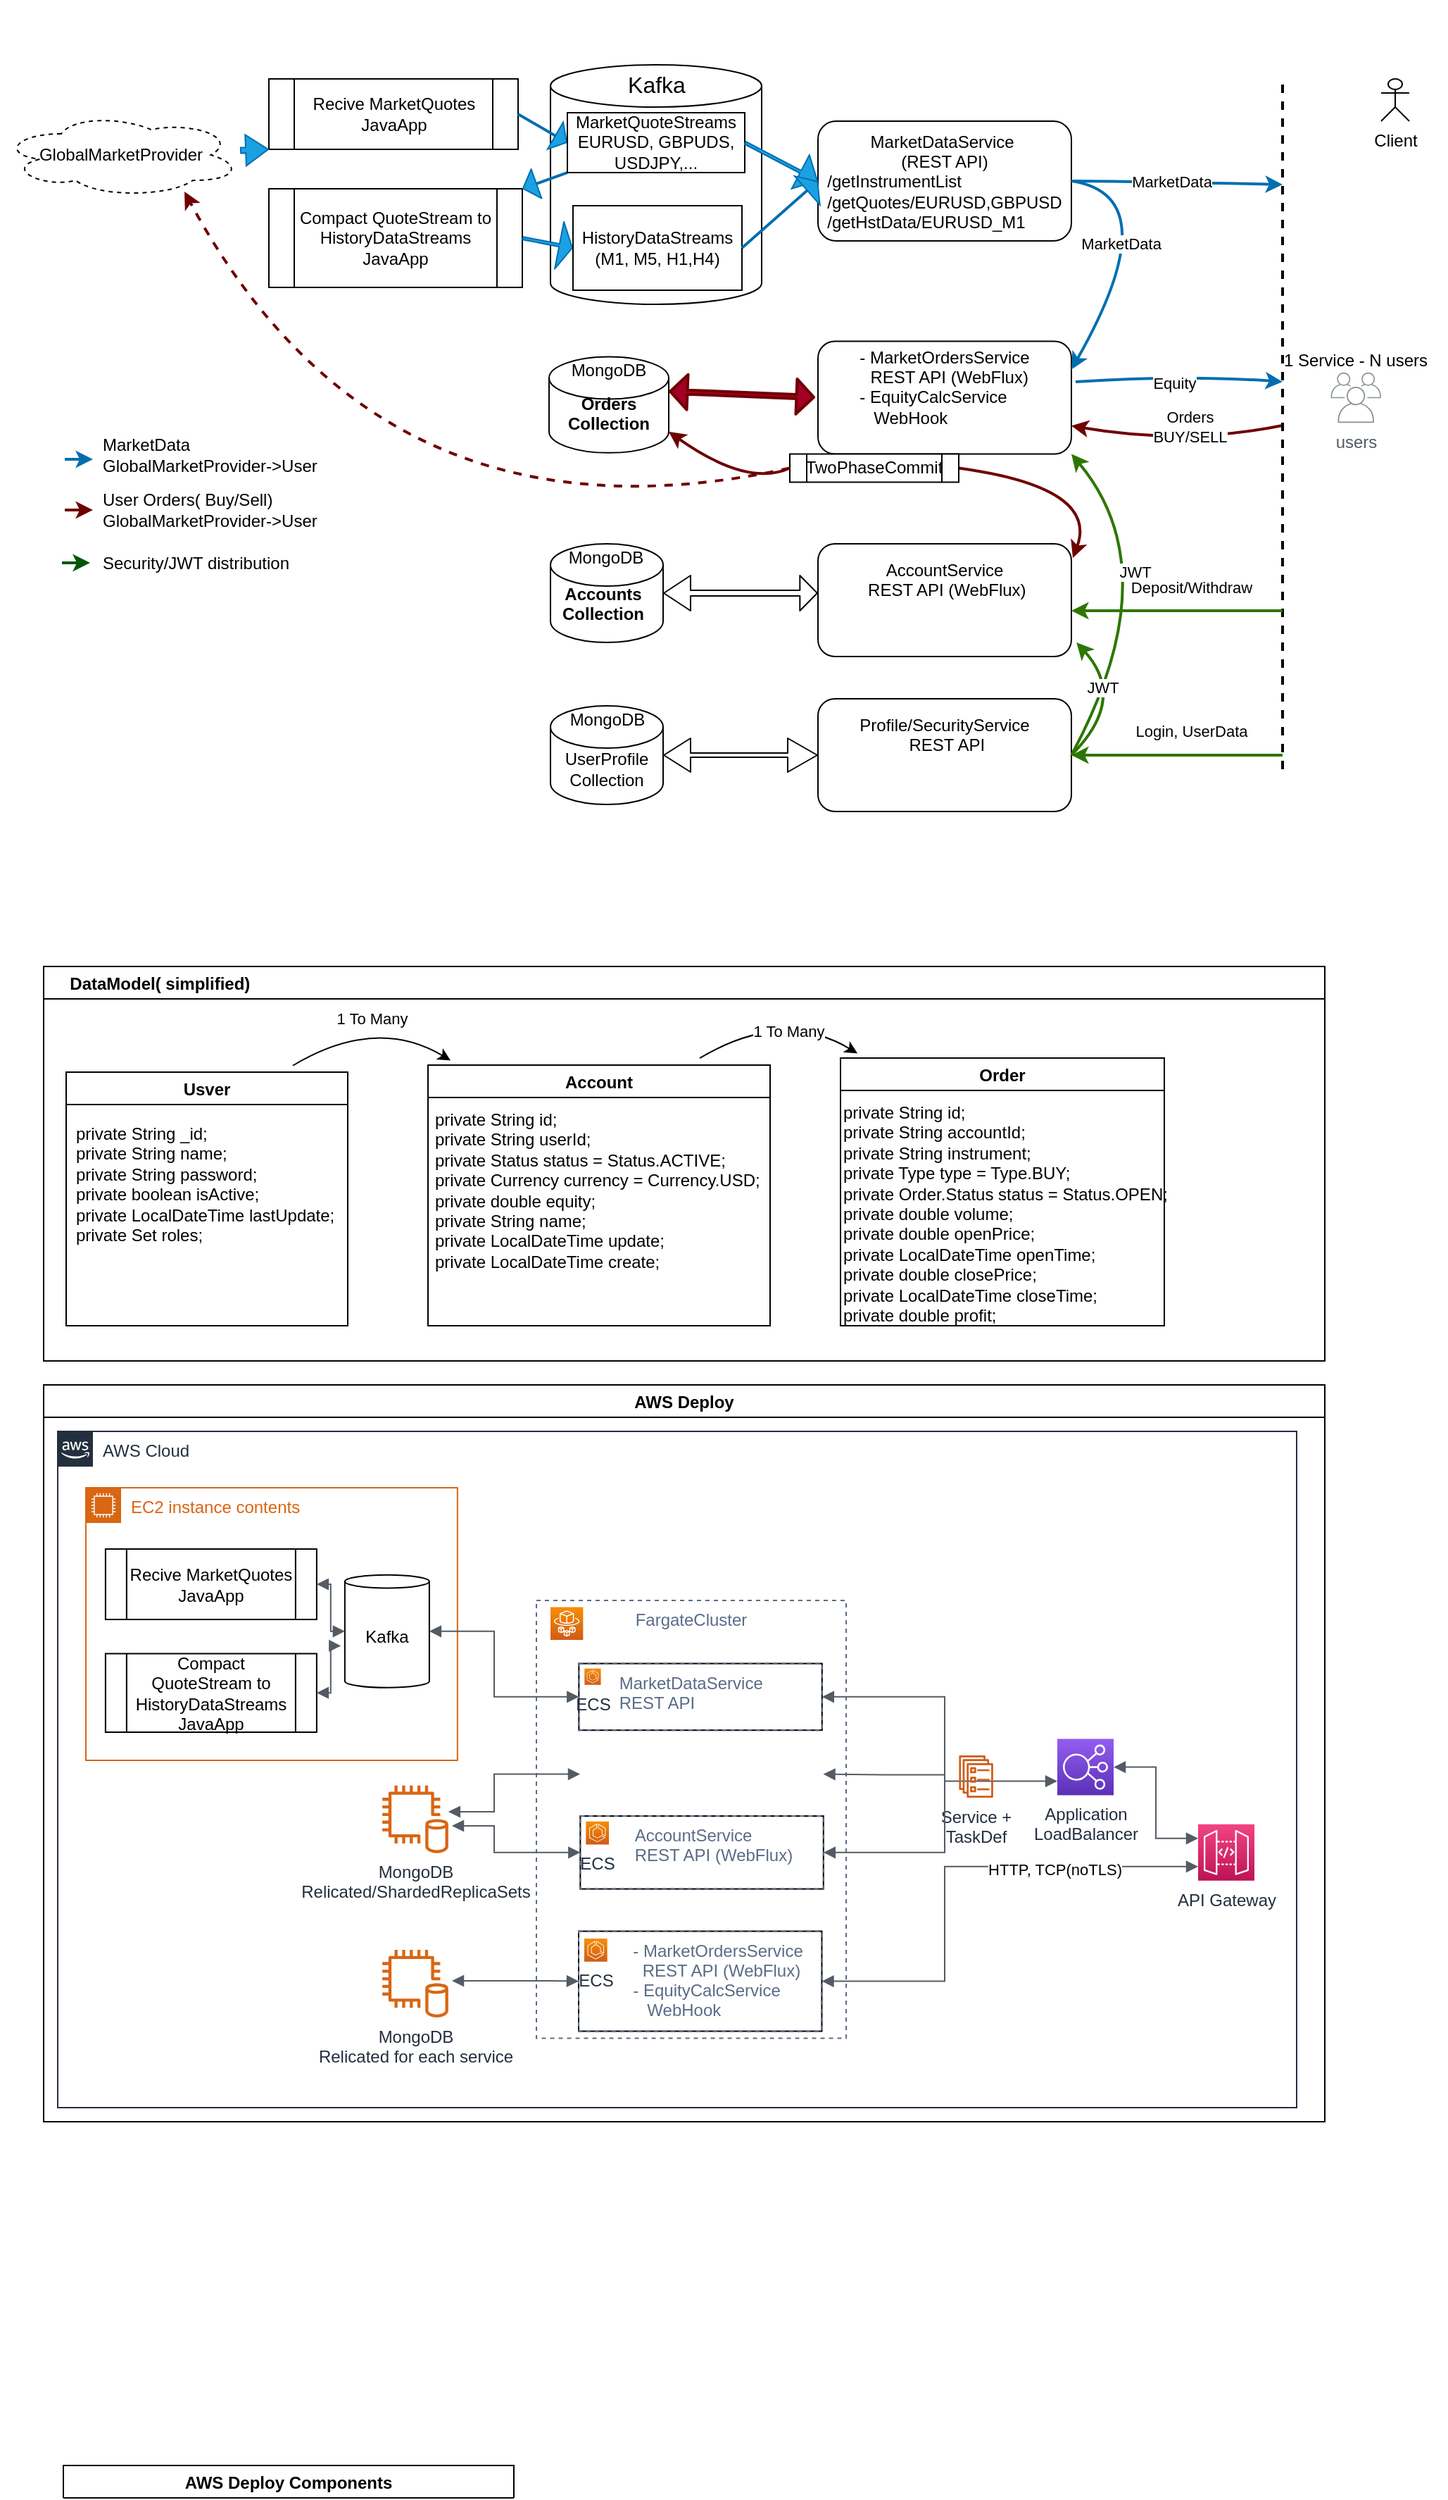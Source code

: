 <mxfile version="14.6.13" type="device"><diagram name="Страница — 1" id="Qet5N-2gf3tMEhaYKtAu"><mxGraphModel dx="4094" dy="5722" grid="1" gridSize="10" guides="1" tooltips="1" connect="1" arrows="1" fold="1" page="1" pageScale="1" pageWidth="827" pageHeight="1169" math="0" shadow="0"><root><mxCell id="0"/><mxCell id="1" parent="0"/><UserObject label="" tooltip="Separate ReplicaSet for each Service" id="3JkklF3fA0RMgKG53wBN-7"><mxCell style="group" parent="1" vertex="1" connectable="0"><mxGeometry x="-1241" y="-3270" width="85" height="72.25" as="geometry"/></mxCell></UserObject><mxCell id="3JkklF3fA0RMgKG53wBN-39" value="" style="group" parent="3JkklF3fA0RMgKG53wBN-7" vertex="1" connectable="0"><mxGeometry y="-2.726" width="85" height="70.546" as="geometry"/></mxCell><UserObject label="&lt;br&gt;&amp;nbsp;&lt;br&gt;&lt;br&gt;" tooltip="Separate ReplicaSet for each Service" id="3JkklF3fA0RMgKG53wBN-8"><mxCell style="shape=cylinder3;whiteSpace=wrap;html=1;boundedLbl=1;backgroundOutline=1;size=15;labelPosition=center;verticalLabelPosition=top;align=center;verticalAlign=bottom;" parent="3JkklF3fA0RMgKG53wBN-39" vertex="1"><mxGeometry width="85" height="68.16" as="geometry"/></mxCell></UserObject><mxCell id="3JkklF3fA0RMgKG53wBN-9" value="MongoDB" style="text;html=1;strokeColor=none;fillColor=none;align=center;verticalAlign=middle;whiteSpace=wrap;rounded=0;" parent="3JkklF3fA0RMgKG53wBN-39" vertex="1"><mxGeometry x="31.167" width="22.667" height="19.474" as="geometry"/></mxCell><mxCell id="3JkklF3fA0RMgKG53wBN-37" value="&lt;span style=&quot;font-weight: 700&quot;&gt;Orders Collection&lt;br&gt;&lt;br&gt;&lt;/span&gt;" style="text;html=1;strokeColor=none;fillColor=none;align=center;verticalAlign=middle;whiteSpace=wrap;rounded=0;" parent="3JkklF3fA0RMgKG53wBN-39" vertex="1"><mxGeometry x="31.167" y="40.555" width="22.667" height="13.632" as="geometry"/></mxCell><mxCell id="4wN4rYgvtV03_woMESNi-12" value="" style="group" parent="1" vertex="1" connectable="0"><mxGeometry x="-1240" y="-3480" width="150" height="170" as="geometry"/></mxCell><mxCell id="pz5wWH1G7r7wKome-r82-4" value="&lt;br&gt;&amp;nbsp;&lt;br&gt;&lt;br&gt;" style="shape=cylinder3;whiteSpace=wrap;html=1;boundedLbl=1;backgroundOutline=1;size=15;labelPosition=center;verticalLabelPosition=top;align=center;verticalAlign=bottom;" parent="4wN4rYgvtV03_woMESNi-12" vertex="1"><mxGeometry width="150" height="170" as="geometry"/></mxCell><mxCell id="4wN4rYgvtV03_woMESNi-3" value="&lt;font style=&quot;font-size: 16px&quot;&gt;Kafka&lt;/font&gt;" style="text;html=1;strokeColor=none;fillColor=none;align=center;verticalAlign=middle;whiteSpace=wrap;rounded=0;" parent="4wN4rYgvtV03_woMESNi-12" vertex="1"><mxGeometry x="53.5" y="4.995" width="43" height="18" as="geometry"/></mxCell><UserObject label="Recive MarketQuotes&lt;br&gt;JavaApp" tooltip="Standalone JavaApp SIMULATEs collection of MarketQuotes and stores data into apropos KafkaSteams.&#10;Uses Springboot KafkaTemplate&lt;String, Quote&gt;.&#10;public record Quote( double ask, double bid, LocalDateTime dateTime ) {}&#10;" id="pz5wWH1G7r7wKome-r82-1"><mxCell style="shape=process;whiteSpace=wrap;html=1;backgroundOutline=1;rotation=0;" parent="1" vertex="1"><mxGeometry x="-1440" y="-3470" width="177" height="50" as="geometry"/></mxCell></UserObject><UserObject label="GlobalMarketProvider" tooltip="GlobalMarketProvider - outside Service provides MarketQuotes.&#10;Is not REALLY used. &#10;" id="pz5wWH1G7r7wKome-r82-2"><mxCell style="ellipse;shape=cloud;whiteSpace=wrap;html=1;dashed=1;" parent="1" vertex="1"><mxGeometry x="-1630" y="-3446" width="170" height="60" as="geometry"/></mxCell></UserObject><mxCell id="pz5wWH1G7r7wKome-r82-3" value="" style="shape=flexArrow;endArrow=classic;html=1;rounded=0;entryX=0;entryY=1;entryDx=0;entryDy=0;endWidth=17;endSize=4.99;width=4;fillColor=#1ba1e2;strokeColor=#006EAF;" parent="1" source="pz5wWH1G7r7wKome-r82-2" target="pz5wWH1G7r7wKome-r82-1" edge="1"><mxGeometry width="50" height="50" relative="1" as="geometry"><mxPoint x="-990" y="-3335" as="sourcePoint"/><mxPoint x="-990" y="-3390" as="targetPoint"/></mxGeometry></mxCell><mxCell id="pz5wWH1G7r7wKome-r82-5" value="" style="shape=flexArrow;endArrow=classic;html=1;rounded=0;exitX=1;exitY=0.5;exitDx=0;exitDy=0;entryX=0;entryY=0.5;entryDx=0;entryDy=0;width=1;endSize=2.78;fillColor=#1ba1e2;strokeColor=#006EAF;" parent="1" source="pz5wWH1G7r7wKome-r82-1" target="UU-fVChb_9APInTFx807-12" edge="1"><mxGeometry width="50" height="50" relative="1" as="geometry"><mxPoint x="-1220" y="-3290" as="sourcePoint"/><mxPoint x="-1300" y="-3425" as="targetPoint"/></mxGeometry></mxCell><UserObject label="Compact QuoteStream to HistoryDataStreams&lt;br&gt;JavaApp" tooltip="Standalone JavaApp consumes messages from MarketQuoteStreams, aggregates data on several timePeriods&#10;and saves compacted market data into HistoryDataStreams.&#10;public class HstQuoteData{&#10;     private double in;&#10;     private double out;&#10;     private double max = Double.MIN_VALUE;&#10;     private double min = Double.MAX_VALUE;&#10;     private LocalDateTime dateTime;&#10;}&#10;&#10;" id="4wN4rYgvtV03_woMESNi-8"><mxCell style="shape=process;whiteSpace=wrap;html=1;backgroundOutline=1;" parent="1" vertex="1"><mxGeometry x="-1440" y="-3392" width="180" height="70" as="geometry"/></mxCell></UserObject><mxCell id="4wN4rYgvtV03_woMESNi-9" value="" style="shape=flexArrow;endArrow=classic;html=1;exitX=0;exitY=1;exitDx=0;exitDy=0;entryX=1;entryY=0;entryDx=0;entryDy=0;width=1;endSize=3.04;fillColor=#1ba1e2;strokeColor=#006EAF;" parent="1" source="UU-fVChb_9APInTFx807-12" target="4wN4rYgvtV03_woMESNi-8" edge="1"><mxGeometry width="50" height="50" relative="1" as="geometry"><mxPoint x="-1220" y="-3250" as="sourcePoint"/><mxPoint x="-1170" y="-3300" as="targetPoint"/></mxGeometry></mxCell><mxCell id="4wN4rYgvtV03_woMESNi-10" value="" style="shape=flexArrow;endArrow=classic;html=1;exitX=1;exitY=0.5;exitDx=0;exitDy=0;entryX=0;entryY=0.5;entryDx=0;entryDy=0;width=2;endSize=2.8;endWidth=31;fillColor=#1ba1e2;strokeColor=#006EAF;" parent="1" source="4wN4rYgvtV03_woMESNi-8" target="4wN4rYgvtV03_woMESNi-7" edge="1"><mxGeometry width="50" height="50" relative="1" as="geometry"><mxPoint x="-1220" y="-3280" as="sourcePoint"/><mxPoint x="-1170" y="-3330" as="targetPoint"/></mxGeometry></mxCell><UserObject label="&lt;font style=&quot;font-size: 12px&quot;&gt;MarketQuoteStreams&lt;/font&gt;&lt;br&gt;EURUSD, GBPUDS,&lt;br&gt;USDJPY,..." tooltip="KafkaStreams contains GlobalMarket information( ASK, BID, VOLUME, TimeStamp)&#10;Forex: EURUSD, GBPUSD, USDJPY, USDCHF&#10;Shares&#10;Indices&#10;...&#10;" id="UU-fVChb_9APInTFx807-12"><mxCell style="rounded=0;whiteSpace=wrap;html=1;" parent="1" vertex="1"><mxGeometry x="-1228" y="-3446" width="126" height="42.5" as="geometry"/></mxCell></UserObject><UserObject label="HistoryDataStreams&lt;br&gt;(M1, M5, H1,H4)" tooltip="KafkaStreams contains compacted market data for all instruments.&#10;TimePeriods : M1, M5, H1,H4&#10;EURUSD_M1,EURUSD_M5,EURUSD_H1,EURUSD_H4&#10;GBPUSD_M1,GBPUSD_M5,GBPUSD_H1,GBPUSD_H4&#10;..." id="4wN4rYgvtV03_woMESNi-7"><mxCell style="rounded=0;whiteSpace=wrap;html=1;" parent="1" vertex="1"><mxGeometry x="-1224" y="-3380" width="120" height="60" as="geometry"/></mxCell></UserObject><UserObject label="&lt;div&gt;&lt;br&gt;&lt;/div&gt;&lt;div&gt;MarketDataService&amp;nbsp;&lt;/div&gt;&lt;div&gt;(REST API)&lt;/div&gt;&lt;div style=&quot;text-align: left&quot;&gt;/getInstrumentList&lt;/div&gt;&lt;div style=&quot;text-align: left&quot;&gt;/getQuotes/EURUSD,GBPUSD&lt;/div&gt;&lt;div style=&quot;text-align: left&quot;&gt;/getHstData/EURUSD_M1&lt;/div&gt;&lt;div&gt;&lt;br&gt;&lt;/div&gt;" tooltip="getInstrumentList :&#10;[&quot;EURUSD&quot;,&quot;GBPUSD&quot;,&quot;USDJPY&quot;,&quot;USDCAD&quot;,&quot;USDCHF&quot;]&#10;getQuotes/EURUSD,GBPUSD,USDJPY&#10;[{&quot;ask&quot;:0.0,&quot;bid&quot;:0.0,&quot;dateTime&quot;:&quot;2023-10-29T16:42:52.067&quot;},...]&#10;getHstData/EURUSD_M1 :&#10;[{&quot;in&quot;:1.055,&quot;out&quot;:1.055,&quot;max&quot;:1.055,&quot;min&quot;:1.055,&quot;dateTime&quot;:&quot;2023-10-26T18:42:34.258&quot;},..]&#10;" id="4wN4rYgvtV03_woMESNi-14"><mxCell style="rounded=1;whiteSpace=wrap;html=1;" parent="1" vertex="1"><mxGeometry x="-1050" y="-3440" width="180" height="85" as="geometry"/></mxCell></UserObject><mxCell id="4wN4rYgvtV03_woMESNi-15" value="" style="shape=flexArrow;endArrow=classic;html=1;rounded=0;entryX=0;entryY=0.5;entryDx=0;entryDy=0;endWidth=24;endSize=4.16;width=2;exitX=1;exitY=0.5;exitDx=0;exitDy=0;fillColor=#1ba1e2;strokeColor=#006EAF;" parent="1" source="UU-fVChb_9APInTFx807-12" target="4wN4rYgvtV03_woMESNi-14" edge="1"><mxGeometry width="50" height="50" relative="1" as="geometry"><mxPoint x="-1488.121" y="-3348.46" as="sourcePoint"/><mxPoint x="-1430" y="-3410" as="targetPoint"/><Array as="points"/></mxGeometry></mxCell><mxCell id="4wN4rYgvtV03_woMESNi-16" value="" style="shape=flexArrow;endArrow=classic;html=1;rounded=0;endWidth=25;endSize=2.87;width=1;exitX=1;exitY=0.5;exitDx=0;exitDy=0;entryX=0;entryY=0.5;entryDx=0;entryDy=0;fillColor=#1ba1e2;strokeColor=#006EAF;" parent="1" source="4wN4rYgvtV03_woMESNi-7" target="4wN4rYgvtV03_woMESNi-14" edge="1"><mxGeometry width="50" height="50" relative="1" as="geometry"><mxPoint x="-1092" y="-3414.75" as="sourcePoint"/><mxPoint x="-1030" y="-3380" as="targetPoint"/><Array as="points"/></mxGeometry></mxCell><mxCell id="4wN4rYgvtV03_woMESNi-17" value="Client&lt;br&gt;" style="shape=umlActor;verticalLabelPosition=bottom;verticalAlign=top;html=1;outlineConnect=0;" parent="1" vertex="1"><mxGeometry x="-650" y="-3470" width="20" height="30" as="geometry"/></mxCell><UserObject label="&lt;div&gt;Profile/SecurityService&lt;/div&gt;&lt;div&gt;&amp;nbsp;REST API&lt;/div&gt;&lt;div&gt;&lt;br&gt;&lt;/div&gt;&lt;div&gt;&lt;br&gt;&lt;/div&gt;" tooltip="getInstrumentList :&#10;[&quot;EURUSD&quot;,&quot;GBPUSD&quot;,&quot;USDJPY&quot;,&quot;USDCAD&quot;,&quot;USDCHF&quot;]&#10;getQuotes/EURUSD,GBPUSD,USDJPY&#10;[{&quot;ask&quot;:0.0,&quot;bid&quot;:0.0,&quot;dateTime&quot;:&quot;2023-10-29T16:42:52.067&quot;},...]&#10;getHstData/EURUSD_M1 :&#10;[{&quot;in&quot;:1.055,&quot;out&quot;:1.055,&quot;max&quot;:1.055,&quot;min&quot;:1.055,&quot;dateTime&quot;:&quot;2023-10-26T18:42:34.258&quot;},..]&#10;" id="4wN4rYgvtV03_woMESNi-22"><mxCell style="rounded=1;whiteSpace=wrap;html=1;" parent="1" vertex="1"><mxGeometry x="-1050" y="-3030" width="180" height="80" as="geometry"/></mxCell></UserObject><UserObject label="&lt;div&gt;- Market&lt;span&gt;OrdersService&lt;/span&gt;&lt;/div&gt;&lt;div&gt;&amp;nbsp; REST API (WebFlux)&lt;/div&gt;&lt;div style=&quot;text-align: left&quot;&gt;- EquityCalcService&lt;/div&gt;&lt;div style=&quot;text-align: left&quot;&gt;&amp;nbsp; &amp;nbsp;WebHook&lt;/div&gt;&lt;div&gt;&lt;br&gt;&lt;/div&gt;" tooltip="//getList&#10;/order?accountId=accountId_1&#10;//openOrder&#10;/order/open?accountId=accountId_1&amp;instrument=EURUSD&amp;volume=100&amp;openPrice=1.056&#10;//closeOrder&#10;/order/close?orderId=6544aa38a1c3f0178335466b&amp;closePrice=1.356&#10;//getEquity&#10;localhost:8080/order/equity?accountId=accountId_1" id="4wN4rYgvtV03_woMESNi-23"><mxCell style="rounded=1;whiteSpace=wrap;html=1;" parent="1" vertex="1"><mxGeometry x="-1050" y="-3283.75" width="180" height="80" as="geometry"/></mxCell></UserObject><mxCell id="4wN4rYgvtV03_woMESNi-31" value="" style="shape=flexArrow;endArrow=classic;startArrow=classic;html=1;entryX=0;entryY=0.5;entryDx=0;entryDy=0;exitX=1;exitY=0.5;exitDx=0;exitDy=0;exitPerimeter=0;width=3;endSize=6.67;" parent="1" source="4wN4rYgvtV03_woMESNi-29" target="4wN4rYgvtV03_woMESNi-22" edge="1"><mxGeometry width="100" height="100" relative="1" as="geometry"><mxPoint x="-1190" y="-2940" as="sourcePoint"/><mxPoint x="-1090" y="-3040" as="targetPoint"/></mxGeometry></mxCell><mxCell id="4wN4rYgvtV03_woMESNi-33" value="" style="group" parent="1" vertex="1" connectable="0"><mxGeometry x="-1260" y="-3025" width="100" height="70" as="geometry"/></mxCell><UserObject label="&lt;br&gt;&amp;nbsp;&lt;br&gt;&lt;br&gt;" tooltip="Sharded ReplicaSet for ALL Services" id="4wN4rYgvtV03_woMESNi-29"><mxCell style="shape=cylinder3;whiteSpace=wrap;html=1;boundedLbl=1;backgroundOutline=1;size=15;labelPosition=center;verticalLabelPosition=top;align=center;verticalAlign=bottom;" parent="4wN4rYgvtV03_woMESNi-33" vertex="1"><mxGeometry x="20" width="80" height="70" as="geometry"/></mxCell></UserObject><mxCell id="4wN4rYgvtV03_woMESNi-32" value="MongoDB" style="text;html=1;strokeColor=none;fillColor=none;align=center;verticalAlign=middle;whiteSpace=wrap;rounded=0;" parent="4wN4rYgvtV03_woMESNi-33" vertex="1"><mxGeometry x="46.667" width="26.667" height="20" as="geometry"/></mxCell><UserObject label="&lt;div&gt;Account&lt;span&gt;Service&lt;/span&gt;&lt;/div&gt;&lt;div&gt;&amp;nbsp;REST API&amp;nbsp;&lt;span&gt;(WebFlux&lt;/span&gt;&lt;span&gt;)&lt;/span&gt;&lt;/div&gt;&lt;div&gt;&lt;br&gt;&lt;/div&gt;&lt;div&gt;&lt;br&gt;&lt;/div&gt;" tooltip="//list&#10;/account?userId=UserID2&#10;//createAccount&#10;/account?userId=UserID2&amp;name= NewAccount&amp;equity=100&#10;//changeAccountStatus&#10;/account/status?accId=65434b3f531e910753e562ba&amp;accStatus=CLOSED'&#10;//changeAccount&#10;/account?accId=65434b3f531e910753e562ba&amp;equity=100101&amp;accName=newAccName',&#10;//addProfit&#10;/account/profit?accId=65434b3f531e910753e562ba&amp;profit=10&#10;//deleteAccount&#10;/account?accId=654350caf1ab5d69a3b02427" id="3JkklF3fA0RMgKG53wBN-1"><mxCell style="rounded=1;whiteSpace=wrap;html=1;" parent="1" vertex="1"><mxGeometry x="-1050" y="-3140" width="180" height="80" as="geometry"/></mxCell></UserObject><mxCell id="3JkklF3fA0RMgKG53wBN-2" value="" style="shape=flexArrow;endArrow=classic;startArrow=classic;html=1;entryX=0;entryY=0.5;entryDx=0;entryDy=0;exitX=1;exitY=0.5;exitDx=0;exitDy=0;exitPerimeter=0;width=4;endSize=3.78;" parent="1" source="3JkklF3fA0RMgKG53wBN-4" edge="1"><mxGeometry width="100" height="100" relative="1" as="geometry"><mxPoint x="-1190" y="-3055" as="sourcePoint"/><mxPoint x="-1050" y="-3105" as="targetPoint"/></mxGeometry></mxCell><UserObject label="" tooltip="Sharded ReplicaSet for ALL Services" id="3JkklF3fA0RMgKG53wBN-3"><mxCell style="group" parent="1" vertex="1" connectable="0"><mxGeometry x="-1240" y="-3140" width="80" height="70" as="geometry"/></mxCell></UserObject><mxCell id="3JkklF3fA0RMgKG53wBN-4" value="&lt;br&gt;&amp;nbsp;&lt;br&gt;&lt;br&gt;" style="shape=cylinder3;whiteSpace=wrap;html=1;boundedLbl=1;backgroundOutline=1;size=15;labelPosition=center;verticalLabelPosition=top;align=center;verticalAlign=bottom;" parent="3JkklF3fA0RMgKG53wBN-3" vertex="1"><mxGeometry width="80" height="70" as="geometry"/></mxCell><mxCell id="3JkklF3fA0RMgKG53wBN-5" value="MongoDB" style="text;html=1;strokeColor=none;fillColor=none;align=center;verticalAlign=middle;whiteSpace=wrap;rounded=0;" parent="3JkklF3fA0RMgKG53wBN-3" vertex="1"><mxGeometry x="29.333" width="21.333" height="20" as="geometry"/></mxCell><mxCell id="3JkklF3fA0RMgKG53wBN-42" value="&lt;span style=&quot;font-weight: 700&quot;&gt;Accounts Collection&lt;br&gt;&lt;br&gt;&lt;/span&gt;" style="text;html=1;strokeColor=none;fillColor=none;align=center;verticalAlign=middle;whiteSpace=wrap;rounded=0;" parent="3JkklF3fA0RMgKG53wBN-3" vertex="1"><mxGeometry x="26.667" y="40" width="21.333" height="20" as="geometry"/></mxCell><mxCell id="3JkklF3fA0RMgKG53wBN-6" value="" style="shape=flexArrow;endArrow=classic;startArrow=classic;html=1;exitX=1;exitY=0;exitDx=0;exitDy=24.54;exitPerimeter=0;width=2;endSize=3.43;fillColor=#a20025;strokeColor=#6F0000;strokeWidth=2;startSize=3.43;" parent="1" source="3JkklF3fA0RMgKG53wBN-8" edge="1"><mxGeometry width="100" height="100" relative="1" as="geometry"><mxPoint x="-1160" y="-3203.75" as="sourcePoint"/><mxPoint x="-1052" y="-3244" as="targetPoint"/></mxGeometry></mxCell><mxCell id="3JkklF3fA0RMgKG53wBN-26" value="" style="curved=1;endArrow=classic;html=1;entryX=1;entryY=1;entryDx=0;entryDy=0;fillColor=#60a917;strokeColor=#2D7600;strokeWidth=2;" parent="1" target="4wN4rYgvtV03_woMESNi-23" edge="1"><mxGeometry width="50" height="50" relative="1" as="geometry"><mxPoint x="-870" y="-2990" as="sourcePoint"/><mxPoint x="-860" y="-3090" as="targetPoint"/><Array as="points"><mxPoint x="-800" y="-3120"/></Array></mxGeometry></mxCell><mxCell id="dB0eJ09S_ccqxN_JEnWr-24" value="JWT" style="edgeLabel;html=1;align=center;verticalAlign=middle;resizable=0;points=[];" parent="3JkklF3fA0RMgKG53wBN-26" vertex="1" connectable="0"><mxGeometry x="0.279" y="19" relative="1" as="geometry"><mxPoint as="offset"/></mxGeometry></mxCell><mxCell id="3JkklF3fA0RMgKG53wBN-50" value="" style="curved=1;endArrow=classic;html=1;entryX=1;entryY=1;entryDx=0;entryDy=-15;entryPerimeter=0;fillColor=#a20025;strokeColor=#6F0000;strokeWidth=2;exitX=0;exitY=0.5;exitDx=0;exitDy=0;" parent="1" source="3JkklF3fA0RMgKG53wBN-52" target="3JkklF3fA0RMgKG53wBN-8" edge="1"><mxGeometry width="50" height="50" relative="1" as="geometry"><mxPoint x="-1000" y="-3180" as="sourcePoint"/><mxPoint x="-860" y="-3233.75" as="targetPoint"/><Array as="points"><mxPoint x="-1100" y="-3180"/></Array></mxGeometry></mxCell><mxCell id="3JkklF3fA0RMgKG53wBN-51" value="" style="curved=1;endArrow=classic;html=1;exitX=1;exitY=0.5;exitDx=0;exitDy=0;fillColor=#a20025;strokeColor=#6F0000;strokeWidth=2;" parent="1" source="3JkklF3fA0RMgKG53wBN-52" edge="1"><mxGeometry width="50" height="50" relative="1" as="geometry"><mxPoint x="-960" y="-3200" as="sourcePoint"/><mxPoint x="-869" y="-3130" as="targetPoint"/><Array as="points"><mxPoint x="-850" y="-3180"/></Array></mxGeometry></mxCell><mxCell id="3JkklF3fA0RMgKG53wBN-52" value="TwoPhaseCommit" style="shape=process;whiteSpace=wrap;html=1;backgroundOutline=1;" parent="1" vertex="1"><mxGeometry x="-1070" y="-3203.75" width="120" height="20" as="geometry"/></mxCell><UserObject label="" tooltip="- CurrentMarketData: Quotes,Volumes,...&#10;- HistoricData" id="3JkklF3fA0RMgKG53wBN-53"><mxCell style="curved=1;endArrow=classic;html=1;exitX=1;exitY=0.5;exitDx=0;exitDy=0;fillColor=#1ba1e2;strokeColor=#006EAF;strokeWidth=2;" parent="1" source="4wN4rYgvtV03_woMESNi-14" edge="1"><mxGeometry width="50" height="50" relative="1" as="geometry"><mxPoint x="-990" y="-3170" as="sourcePoint"/><mxPoint x="-720" y="-3395" as="targetPoint"/><Array as="points"><mxPoint x="-810" y="-3397"/></Array></mxGeometry></mxCell></UserObject><mxCell id="dB0eJ09S_ccqxN_JEnWr-20" value="MarketData" style="edgeLabel;html=1;align=center;verticalAlign=middle;resizable=0;points=[];" parent="3JkklF3fA0RMgKG53wBN-53" vertex="1" connectable="0"><mxGeometry x="-0.058" relative="1" as="geometry"><mxPoint as="offset"/></mxGeometry></mxCell><UserObject label="" tooltip="CurrentMarketData: Quotes,Volumes,..." id="dB0eJ09S_ccqxN_JEnWr-1"><mxCell style="curved=1;endArrow=classic;html=1;exitX=1;exitY=0.5;exitDx=0;exitDy=0;entryX=1;entryY=0.25;entryDx=0;entryDy=0;fillColor=#1ba1e2;strokeColor=#006EAF;strokeWidth=2;" parent="1" source="4wN4rYgvtV03_woMESNi-14" target="4wN4rYgvtV03_woMESNi-23" edge="1"><mxGeometry width="50" height="50" relative="1" as="geometry"><mxPoint x="-860" y="-3387.5" as="sourcePoint"/><mxPoint x="-790.172" y="-3330" as="targetPoint"/><Array as="points"><mxPoint x="-800" y="-3387"/></Array></mxGeometry></mxCell></UserObject><mxCell id="dB0eJ09S_ccqxN_JEnWr-21" value="MarketData" style="edgeLabel;html=1;align=center;verticalAlign=middle;resizable=0;points=[];" parent="dB0eJ09S_ccqxN_JEnWr-1" vertex="1" connectable="0"><mxGeometry x="0.117" y="-13" relative="1" as="geometry"><mxPoint y="-1" as="offset"/></mxGeometry></mxCell><mxCell id="dB0eJ09S_ccqxN_JEnWr-3" value="" style="curved=1;endArrow=classic;html=1;fillColor=#a20025;strokeColor=#6F0000;strokeWidth=2;entryX=1;entryY=0.75;entryDx=0;entryDy=0;" parent="1" target="4wN4rYgvtV03_woMESNi-23" edge="1"><mxGeometry width="50" height="50" relative="1" as="geometry"><mxPoint x="-720" y="-3224" as="sourcePoint"/><mxPoint x="-870" y="-3240" as="targetPoint"/><Array as="points"><mxPoint x="-790" y="-3210"/></Array></mxGeometry></mxCell><mxCell id="dB0eJ09S_ccqxN_JEnWr-22" value="Orders&lt;br&gt;BUY/SELL" style="edgeLabel;html=1;align=center;verticalAlign=middle;resizable=0;points=[];" parent="dB0eJ09S_ccqxN_JEnWr-3" vertex="1" connectable="0"><mxGeometry x="-0.143" y="-12" relative="1" as="geometry"><mxPoint as="offset"/></mxGeometry></mxCell><UserObject label="" tooltip="- User Login &#10;- JWT authentication&#10;- UserProfile&#10;" id="dB0eJ09S_ccqxN_JEnWr-7"><mxCell style="curved=1;endArrow=classic;html=1;fillColor=#60a917;strokeColor=#2D7600;strokeWidth=2;" parent="1" edge="1"><mxGeometry width="50" height="50" relative="1" as="geometry"><mxPoint x="-720" y="-2990" as="sourcePoint"/><mxPoint x="-870" y="-2990" as="targetPoint"/><Array as="points"/></mxGeometry></mxCell></UserObject><mxCell id="dB0eJ09S_ccqxN_JEnWr-23" value="Login, UserData" style="edgeLabel;html=1;align=center;verticalAlign=middle;resizable=0;points=[];" parent="dB0eJ09S_ccqxN_JEnWr-7" vertex="1" connectable="0"><mxGeometry x="-0.127" y="-17" relative="1" as="geometry"><mxPoint as="offset"/></mxGeometry></mxCell><UserObject label="" tooltip="JWT security" id="dB0eJ09S_ccqxN_JEnWr-9"><mxCell style="curved=1;endArrow=classic;html=1;entryX=1.02;entryY=0.875;entryDx=0;entryDy=0;fillColor=#60a917;strokeColor=#2D7600;strokeWidth=2;entryPerimeter=0;" parent="1" target="3JkklF3fA0RMgKG53wBN-1" edge="1"><mxGeometry width="50" height="50" relative="1" as="geometry"><mxPoint x="-870" y="-2990" as="sourcePoint"/><mxPoint x="-870" y="-3100" as="targetPoint"/><Array as="points"><mxPoint x="-830" y="-3030"/></Array></mxGeometry></mxCell></UserObject><mxCell id="dB0eJ09S_ccqxN_JEnWr-25" value="JWT" style="edgeLabel;html=1;align=center;verticalAlign=middle;resizable=0;points=[];" parent="dB0eJ09S_ccqxN_JEnWr-9" vertex="1" connectable="0"><mxGeometry x="0.359" y="8" relative="1" as="geometry"><mxPoint as="offset"/></mxGeometry></mxCell><mxCell id="dB0eJ09S_ccqxN_JEnWr-10" value="" style="curved=1;endArrow=classic;html=1;fillColor=#1ba1e2;strokeColor=#006EAF;strokeWidth=2;" parent="1" edge="1"><mxGeometry width="50" height="50" relative="1" as="geometry"><mxPoint x="-1585" y="-3200" as="sourcePoint"/><mxPoint x="-1565" y="-3200" as="targetPoint"/><Array as="points"/></mxGeometry></mxCell><mxCell id="dB0eJ09S_ccqxN_JEnWr-11" value="MarketData&lt;br&gt;GlobalMarketProvider-&amp;gt;User" style="text;html=1;strokeColor=none;fillColor=none;align=left;verticalAlign=middle;whiteSpace=wrap;rounded=0;" parent="1" vertex="1"><mxGeometry x="-1560" y="-3215.75" width="160" height="26" as="geometry"/></mxCell><mxCell id="dB0eJ09S_ccqxN_JEnWr-13" value="" style="curved=1;endArrow=classic;html=1;fillColor=#a20025;strokeColor=#6F0000;strokeWidth=2;" parent="1" edge="1"><mxGeometry width="50" height="50" relative="1" as="geometry"><mxPoint x="-1585" y="-3164" as="sourcePoint"/><mxPoint x="-1565" y="-3164" as="targetPoint"/><Array as="points"/></mxGeometry></mxCell><mxCell id="dB0eJ09S_ccqxN_JEnWr-14" value="" style="curved=1;endArrow=classic;html=1;fillColor=#008a00;strokeColor=#005700;strokeWidth=2;" parent="1" edge="1"><mxGeometry width="50" height="50" relative="1" as="geometry"><mxPoint x="-1587" y="-3126.5" as="sourcePoint"/><mxPoint x="-1567" y="-3126.5" as="targetPoint"/><Array as="points"/></mxGeometry></mxCell><mxCell id="dB0eJ09S_ccqxN_JEnWr-15" value="Security/JWT distribution" style="text;html=1;strokeColor=none;fillColor=none;align=left;verticalAlign=middle;whiteSpace=wrap;rounded=0;" parent="1" vertex="1"><mxGeometry x="-1560" y="-3140" width="160" height="28" as="geometry"/></mxCell><mxCell id="dB0eJ09S_ccqxN_JEnWr-16" value="User Orders( Buy/Sell)&lt;br&gt;GlobalMarketProvider-&amp;gt;User" style="text;html=1;strokeColor=none;fillColor=none;align=left;verticalAlign=middle;whiteSpace=wrap;rounded=0;" parent="1" vertex="1"><mxGeometry x="-1560" y="-3178" width="160" height="28" as="geometry"/></mxCell><UserObject label="" tooltip="Not implemented" id="dB0eJ09S_ccqxN_JEnWr-17"><mxCell style="curved=1;endArrow=classic;html=1;fillColor=#a20025;strokeColor=#6F0000;strokeWidth=2;exitX=0;exitY=0.5;exitDx=0;exitDy=0;dashed=1;" parent="1" source="3JkklF3fA0RMgKG53wBN-52" edge="1"><mxGeometry width="50" height="50" relative="1" as="geometry"><mxPoint x="-990" y="-3170" as="sourcePoint"/><mxPoint x="-1500" y="-3390" as="targetPoint"/><Array as="points"><mxPoint x="-1360" y="-3130"/></Array></mxGeometry></mxCell></UserObject><UserObject label="" tooltip="RuntimeEquity&#10;WebHook" id="dB0eJ09S_ccqxN_JEnWr-18"><mxCell style="curved=1;endArrow=classic;html=1;fillColor=#1ba1e2;strokeColor=#006EAF;strokeWidth=2;" parent="1" edge="1"><mxGeometry width="50" height="50" relative="1" as="geometry"><mxPoint x="-867" y="-3255" as="sourcePoint"/><mxPoint x="-720" y="-3255" as="targetPoint"/><Array as="points"><mxPoint x="-790" y="-3260"/></Array></mxGeometry></mxCell></UserObject><mxCell id="dB0eJ09S_ccqxN_JEnWr-19" value="Equity" style="edgeLabel;html=1;align=center;verticalAlign=middle;resizable=0;points=[];" parent="dB0eJ09S_ccqxN_JEnWr-18" vertex="1" connectable="0"><mxGeometry x="-0.055" y="-5" relative="1" as="geometry"><mxPoint as="offset"/></mxGeometry></mxCell><mxCell id="dB0eJ09S_ccqxN_JEnWr-26" value="" style="endArrow=none;dashed=1;html=1;strokeWidth=2;" parent="1" edge="1"><mxGeometry width="50" height="50" relative="1" as="geometry"><mxPoint x="-720" y="-2980" as="sourcePoint"/><mxPoint x="-720" y="-3470" as="targetPoint"/><Array as="points"/></mxGeometry></mxCell><object label="users" id="YnxYYn1TXhn8aw-9Nz1n-3"><mxCell style="outlineConnect=0;gradientColor=none;fontColor=#545B64;strokeColor=none;fillColor=#879196;dashed=0;verticalLabelPosition=bottom;verticalAlign=top;align=center;html=1;fontSize=12;fontStyle=0;aspect=fixed;shape=mxgraph.aws4.illustration_users;pointerEvents=1;noLabel=0;" parent="1" vertex="1"><mxGeometry x="-685.75" y="-3261.62" width="35.75" height="35.75" as="geometry"/></mxCell></object><mxCell id="dB0eJ09S_ccqxN_JEnWr-29" value="1 Service - N users" style="text;html=1;strokeColor=none;fillColor=none;align=center;verticalAlign=middle;whiteSpace=wrap;rounded=0;" parent="1" vertex="1"><mxGeometry x="-731.81" y="-3277.87" width="127.87" height="16.25" as="geometry"/></mxCell><mxCell id="dB0eJ09S_ccqxN_JEnWr-35" value="UserProfile&lt;br&gt;Collection" style="text;html=1;strokeColor=none;fillColor=none;align=center;verticalAlign=middle;whiteSpace=wrap;rounded=0;" parent="1" vertex="1"><mxGeometry x="-1220" y="-2990" width="40" height="20" as="geometry"/></mxCell><UserObject label="" tooltip="- User Login &#10;- JWT authentication&#10;- UserProfile&#10;" id="dB0eJ09S_ccqxN_JEnWr-36"><mxCell style="curved=1;endArrow=classic;html=1;fillColor=#60a917;strokeColor=#2D7600;strokeWidth=2;" parent="1" edge="1"><mxGeometry width="50" height="50" relative="1" as="geometry"><mxPoint x="-720" y="-3092.5" as="sourcePoint"/><mxPoint x="-870" y="-3092.5" as="targetPoint"/><Array as="points"/></mxGeometry></mxCell></UserObject><mxCell id="dB0eJ09S_ccqxN_JEnWr-37" value="Deposit/Withdraw" style="edgeLabel;html=1;align=center;verticalAlign=middle;resizable=0;points=[];" parent="dB0eJ09S_ccqxN_JEnWr-36" vertex="1" connectable="0"><mxGeometry x="-0.127" y="-17" relative="1" as="geometry"><mxPoint as="offset"/></mxGeometry></mxCell><mxCell id="dB0eJ09S_ccqxN_JEnWr-38" value="AWS Deploy" style="swimlane;" parent="1" vertex="1"><mxGeometry x="-1600" y="-2543" width="910" height="523" as="geometry"><mxRectangle x="-1600" y="-2543" width="900" height="23" as="alternateBounds"/></mxGeometry></mxCell><mxCell id="VZjtLyvK8gtrag1X7QIj-173" value="" style="group" vertex="1" connectable="0" parent="dB0eJ09S_ccqxN_JEnWr-38"><mxGeometry x="30" y="73" width="860" height="440" as="geometry"/></mxCell><mxCell id="VZjtLyvK8gtrag1X7QIj-139" value="Application&lt;br&gt;LoadBalancer" style="points=[[0,0,0],[0.25,0,0],[0.5,0,0],[0.75,0,0],[1,0,0],[0,1,0],[0.25,1,0],[0.5,1,0],[0.75,1,0],[1,1,0],[0,0.25,0],[0,0.5,0],[0,0.75,0],[1,0.25,0],[1,0.5,0],[1,0.75,0]];outlineConnect=0;fontColor=#232F3E;gradientColor=#945DF2;gradientDirection=north;fillColor=#5A30B5;strokeColor=#ffffff;dashed=0;verticalLabelPosition=bottom;verticalAlign=top;align=center;html=1;fontSize=12;fontStyle=0;aspect=fixed;shape=mxgraph.aws4.resourceIcon;resIcon=mxgraph.aws4.elastic_load_balancing;" vertex="1" parent="VZjtLyvK8gtrag1X7QIj-173"><mxGeometry x="690" y="178.3" width="40" height="40" as="geometry"/></mxCell><mxCell id="VZjtLyvK8gtrag1X7QIj-140" value="API Gateway" style="points=[[0,0,0],[0.25,0,0],[0.5,0,0],[0.75,0,0],[1,0,0],[0,1,0],[0.25,1,0],[0.5,1,0],[0.75,1,0],[1,1,0],[0,0.25,0],[0,0.5,0],[0,0.75,0],[1,0.25,0],[1,0.5,0],[1,0.75,0]];outlineConnect=0;fontColor=#232F3E;gradientColor=#F34482;gradientDirection=north;fillColor=#BC1356;strokeColor=#ffffff;dashed=0;verticalLabelPosition=bottom;verticalAlign=top;align=center;html=1;fontSize=12;fontStyle=0;aspect=fixed;shape=mxgraph.aws4.resourceIcon;resIcon=mxgraph.aws4.api_gateway;" vertex="1" parent="VZjtLyvK8gtrag1X7QIj-173"><mxGeometry x="790" y="238.9" width="40" height="40" as="geometry"/></mxCell><mxCell id="VZjtLyvK8gtrag1X7QIj-141" value="FargateCluster" style="fillColor=none;strokeColor=#5A6C86;dashed=1;verticalAlign=top;fontStyle=0;fontColor=#5A6C86;" vertex="1" parent="VZjtLyvK8gtrag1X7QIj-173"><mxGeometry x="320" y="80" width="220" height="310.78" as="geometry"/></mxCell><mxCell id="VZjtLyvK8gtrag1X7QIj-142" value="" style="points=[[0,0,0],[0.25,0,0],[0.5,0,0],[0.75,0,0],[1,0,0],[0,1,0],[0.25,1,0],[0.5,1,0],[0.75,1,0],[1,1,0],[0,0.25,0],[0,0.5,0],[0,0.75,0],[1,0.25,0],[1,0.5,0],[1,0.75,0]];outlineConnect=0;fontColor=#232F3E;gradientColor=#F78E04;gradientDirection=north;fillColor=#D05C17;strokeColor=#ffffff;dashed=0;verticalLabelPosition=bottom;verticalAlign=top;align=center;html=1;fontSize=12;fontStyle=0;aspect=fixed;shape=mxgraph.aws4.resourceIcon;resIcon=mxgraph.aws4.fargate;" vertex="1" parent="VZjtLyvK8gtrag1X7QIj-173"><mxGeometry x="330" y="84.78" width="23.17" height="23.17" as="geometry"/></mxCell><mxCell id="VZjtLyvK8gtrag1X7QIj-143" value="" style="group;rounded=0;strokeColor=#000000;" vertex="1" connectable="0" parent="VZjtLyvK8gtrag1X7QIj-173"><mxGeometry x="351.17" y="233.024" width="172.727" height="51.752" as="geometry"/></mxCell><mxCell id="VZjtLyvK8gtrag1X7QIj-144" value="           AccountService&#10;           REST API (WebFlux)&#10;&#10;" style="fillColor=none;strokeColor=#5A6C86;dashed=1;verticalAlign=top;fontStyle=0;fontColor=#5A6C86;align=left;" vertex="1" parent="VZjtLyvK8gtrag1X7QIj-143"><mxGeometry width="172.727" height="51.752" as="geometry"/></mxCell><mxCell id="VZjtLyvK8gtrag1X7QIj-145" value="ECS" style="points=[[0,0,0],[0.25,0,0],[0.5,0,0],[0.75,0,0],[1,0,0],[0,1,0],[0.25,1,0],[0.5,1,0],[0.75,1,0],[1,1,0],[0,0.25,0],[0,0.5,0],[0,0.75,0],[1,0.25,0],[1,0.5,0],[1,0.75,0]];outlineConnect=0;fontColor=#232F3E;gradientColor=#F78E04;gradientDirection=north;fillColor=#D05C17;strokeColor=#ffffff;dashed=0;verticalLabelPosition=bottom;verticalAlign=top;align=center;html=1;fontSize=12;fontStyle=0;aspect=fixed;shape=mxgraph.aws4.resourceIcon;resIcon=mxgraph.aws4.ecs;" vertex="1" parent="VZjtLyvK8gtrag1X7QIj-143"><mxGeometry x="4" y="3.844" width="16.333" height="16.333" as="geometry"/></mxCell><mxCell id="VZjtLyvK8gtrag1X7QIj-146" value="" style="group;rounded=0;strokeColor=#000000;" vertex="1" connectable="0" parent="VZjtLyvK8gtrag1X7QIj-173"><mxGeometry x="350" y="314.784" width="172.73" height="70.978" as="geometry"/></mxCell><mxCell id="VZjtLyvK8gtrag1X7QIj-147" value="           - MarketOrdersService&#10;             REST API (WebFlux)&#10;           - EquityCalcService&#10;              WebHook&#10;" style="fillColor=none;strokeColor=#5A6C86;dashed=1;verticalAlign=top;fontStyle=0;fontColor=#5A6C86;align=left;" vertex="1" parent="VZjtLyvK8gtrag1X7QIj-146"><mxGeometry width="172.73" height="70.978" as="geometry"/></mxCell><mxCell id="VZjtLyvK8gtrag1X7QIj-148" value="ECS" style="points=[[0,0,0],[0.25,0,0],[0.5,0,0],[0.75,0,0],[1,0,0],[0,1,0],[0.25,1,0],[0.5,1,0],[0.75,1,0],[1,1,0],[0,0.25,0],[0,0.5,0],[0,0.75,0],[1,0.25,0],[1,0.5,0],[1,0.75,0]];outlineConnect=0;fontColor=#232F3E;gradientColor=#F78E04;gradientDirection=north;fillColor=#D05C17;strokeColor=#ffffff;dashed=0;verticalLabelPosition=bottom;verticalAlign=top;align=center;html=1;fontSize=12;fontStyle=0;aspect=fixed;shape=mxgraph.aws4.resourceIcon;resIcon=mxgraph.aws4.ecs;" vertex="1" parent="VZjtLyvK8gtrag1X7QIj-146"><mxGeometry x="4" y="5.272" width="16.333" height="16.333" as="geometry"/></mxCell><mxCell id="VZjtLyvK8gtrag1X7QIj-149" value="" style="group;strokeColor=#000000;" vertex="1" connectable="0" parent="VZjtLyvK8gtrag1X7QIj-173"><mxGeometry x="350.17" y="124.783" width="172.727" height="47.305" as="geometry"/></mxCell><mxCell id="VZjtLyvK8gtrag1X7QIj-150" value="        MarketDataService &#10;        REST API" style="fillColor=none;strokeColor=#5A6C86;dashed=1;verticalAlign=top;fontStyle=0;fontColor=#5A6C86;align=left;" vertex="1" parent="VZjtLyvK8gtrag1X7QIj-149"><mxGeometry width="172.727" height="47.305" as="geometry"/></mxCell><mxCell id="VZjtLyvK8gtrag1X7QIj-151" value="ECS" style="points=[[0,0,0],[0.25,0,0],[0.5,0,0],[0.75,0,0],[1,0,0],[0,1,0],[0.25,1,0],[0.5,1,0],[0.75,1,0],[1,1,0],[0,0.25,0],[0,0.5,0],[0,0.75,0],[1,0.25,0],[1,0.5,0],[1,0.75,0]];outlineConnect=0;fontColor=#232F3E;gradientColor=#F78E04;gradientDirection=north;fillColor=#D05C17;strokeColor=#ffffff;dashed=0;verticalLabelPosition=bottom;verticalAlign=top;align=center;html=1;fontSize=12;fontStyle=0;aspect=fixed;shape=mxgraph.aws4.resourceIcon;resIcon=mxgraph.aws4.ecs;" vertex="1" parent="VZjtLyvK8gtrag1X7QIj-149"><mxGeometry x="4" y="3.514" width="11.612" height="11.612" as="geometry"/></mxCell><mxCell id="VZjtLyvK8gtrag1X7QIj-152" value="" style="edgeStyle=orthogonalEdgeStyle;html=1;endArrow=block;elbow=vertical;startArrow=block;startFill=1;endFill=1;strokeColor=#545B64;rounded=0;entryX=0;entryY=0.75;entryDx=0;entryDy=0;entryPerimeter=0;exitX=1;exitY=0.5;exitDx=0;exitDy=0;" edge="1" parent="VZjtLyvK8gtrag1X7QIj-173" source="VZjtLyvK8gtrag1X7QIj-150" target="VZjtLyvK8gtrag1X7QIj-139"><mxGeometry width="100" relative="1" as="geometry"><mxPoint x="430" y="224.78" as="sourcePoint"/><mxPoint x="530" y="224.78" as="targetPoint"/><Array as="points"><mxPoint x="610" y="148"/><mxPoint x="610" y="208"/></Array></mxGeometry></mxCell><mxCell id="VZjtLyvK8gtrag1X7QIj-153" value="" style="edgeStyle=orthogonalEdgeStyle;html=1;endArrow=block;elbow=vertical;startArrow=block;startFill=1;endFill=1;strokeColor=#545B64;rounded=0;entryX=0;entryY=0.75;entryDx=0;entryDy=0;entryPerimeter=0;exitX=1;exitY=0.5;exitDx=0;exitDy=0;" edge="1" parent="VZjtLyvK8gtrag1X7QIj-173" source="VZjtLyvK8gtrag1X7QIj-147" target="VZjtLyvK8gtrag1X7QIj-140"><mxGeometry width="100" relative="1" as="geometry"><mxPoint x="430" y="224.78" as="sourcePoint"/><mxPoint x="530" y="224.78" as="targetPoint"/><Array as="points"><mxPoint x="610" y="350"/><mxPoint x="610" y="269"/></Array></mxGeometry></mxCell><mxCell id="VZjtLyvK8gtrag1X7QIj-154" value="HTTP, TCP(noTLS)" style="edgeLabel;html=1;align=center;verticalAlign=middle;resizable=0;points=[];" vertex="1" connectable="0" parent="VZjtLyvK8gtrag1X7QIj-153"><mxGeometry x="0.413" y="-2" relative="1" as="geometry"><mxPoint as="offset"/></mxGeometry></mxCell><mxCell id="VZjtLyvK8gtrag1X7QIj-155" value="" style="edgeStyle=orthogonalEdgeStyle;html=1;endArrow=block;elbow=vertical;startArrow=block;startFill=1;endFill=1;strokeColor=#545B64;rounded=0;entryX=0;entryY=0.25;entryDx=0;entryDy=0;entryPerimeter=0;exitX=1;exitY=0.5;exitDx=0;exitDy=0;exitPerimeter=0;" edge="1" parent="VZjtLyvK8gtrag1X7QIj-173" source="VZjtLyvK8gtrag1X7QIj-139" target="VZjtLyvK8gtrag1X7QIj-140"><mxGeometry width="100" relative="1" as="geometry"><mxPoint x="430" y="224.78" as="sourcePoint"/><mxPoint x="530" y="224.78" as="targetPoint"/></mxGeometry></mxCell><mxCell id="VZjtLyvK8gtrag1X7QIj-156" value="" style="edgeStyle=orthogonalEdgeStyle;html=1;endArrow=none;elbow=vertical;startArrow=block;startFill=1;endFill=1;strokeColor=#545B64;rounded=0;exitX=1;exitY=0.5;exitDx=0;exitDy=0;" edge="1" parent="VZjtLyvK8gtrag1X7QIj-173"><mxGeometry width="100" relative="1" as="geometry"><mxPoint x="523.747" y="203.3" as="sourcePoint"/><mxPoint x="610" y="203.78" as="targetPoint"/></mxGeometry></mxCell><UserObject label="" tooltip="Simplified deploy for testing purposes only!&#10;Amazon Managed Streaming for Apache Kafka (MSK) may be used instead." id="VZjtLyvK8gtrag1X7QIj-157"><mxCell style="group" vertex="1" connectable="0" parent="VZjtLyvK8gtrag1X7QIj-173"><mxGeometry width="860" height="440" as="geometry"/></mxCell></UserObject><mxCell id="VZjtLyvK8gtrag1X7QIj-158" value="EC2 instance contents" style="points=[[0,0],[0.25,0],[0.5,0],[0.75,0],[1,0],[1,0.25],[1,0.5],[1,0.75],[1,1],[0.75,1],[0.5,1],[0.25,1],[0,1],[0,0.75],[0,0.5],[0,0.25]];outlineConnect=0;gradientColor=none;html=1;whiteSpace=wrap;fontSize=12;fontStyle=0;shape=mxgraph.aws4.group;grIcon=mxgraph.aws4.group_ec2_instance_contents;strokeColor=#D86613;fillColor=none;verticalAlign=top;align=left;spacingLeft=30;fontColor=#D86613;dashed=0;" vertex="1" parent="VZjtLyvK8gtrag1X7QIj-157"><mxGeometry width="263.94" height="193.5" as="geometry"/></mxCell><mxCell id="VZjtLyvK8gtrag1X7QIj-159" value="Kafka" style="shape=cylinder3;whiteSpace=wrap;html=1;boundedLbl=1;backgroundOutline=1;size=4.667;" vertex="1" parent="VZjtLyvK8gtrag1X7QIj-157"><mxGeometry x="183.94" y="61.88" width="60" height="80" as="geometry"/></mxCell><UserObject label="Recive MarketQuotes&lt;br&gt;JavaApp" tooltip="Standalone JavaApp SIMULATEs collection of MarketQuotes and stores data into apropos KafkaSteams.&#10;Uses Springboot KafkaTemplate&lt;String, Quote&gt;.&#10;public record Quote( double ask, double bid, LocalDateTime dateTime ) {}&#10;" id="VZjtLyvK8gtrag1X7QIj-160"><mxCell style="shape=process;whiteSpace=wrap;html=1;backgroundOutline=1;rotation=0;" vertex="1" parent="VZjtLyvK8gtrag1X7QIj-157"><mxGeometry x="13.94" y="43.5" width="150" height="50" as="geometry"/></mxCell></UserObject><UserObject label="Compact QuoteStream to HistoryDataStreams&lt;br&gt;JavaApp" tooltip="Standalone JavaApp consumes messages from MarketQuoteStreams, aggregates data on several timePeriods&#10;and saves compacted market data into HistoryDataStreams.&#10;public class HstQuoteData{&#10;     private double in;&#10;     private double out;&#10;     private double max = Double.MIN_VALUE;&#10;     private double min = Double.MAX_VALUE;&#10;     private LocalDateTime dateTime;&#10;}&#10;&#10;" id="VZjtLyvK8gtrag1X7QIj-161"><mxCell style="shape=process;whiteSpace=wrap;html=1;backgroundOutline=1;" vertex="1" parent="VZjtLyvK8gtrag1X7QIj-157"><mxGeometry x="13.94" y="117.75" width="150" height="55.75" as="geometry"/></mxCell></UserObject><mxCell id="VZjtLyvK8gtrag1X7QIj-162" value="" style="edgeStyle=orthogonalEdgeStyle;html=1;endArrow=block;elbow=vertical;startArrow=block;startFill=1;endFill=1;strokeColor=#545B64;rounded=0;exitX=1;exitY=0.5;exitDx=0;exitDy=0;" edge="1" parent="VZjtLyvK8gtrag1X7QIj-157" source="VZjtLyvK8gtrag1X7QIj-160" target="VZjtLyvK8gtrag1X7QIj-159"><mxGeometry width="100" relative="1" as="geometry"><mxPoint x="329.85" y="65.5" as="sourcePoint"/><mxPoint x="429.85" y="65.5" as="targetPoint"/></mxGeometry></mxCell><mxCell id="VZjtLyvK8gtrag1X7QIj-163" value="" style="edgeStyle=orthogonalEdgeStyle;html=1;endArrow=block;elbow=vertical;startArrow=block;startFill=1;endFill=1;strokeColor=#545B64;rounded=0;exitX=1;exitY=0.5;exitDx=0;exitDy=0;entryX=-0.046;entryY=0.629;entryDx=0;entryDy=0;entryPerimeter=0;" edge="1" parent="VZjtLyvK8gtrag1X7QIj-157" source="VZjtLyvK8gtrag1X7QIj-161" target="VZjtLyvK8gtrag1X7QIj-159"><mxGeometry width="100" relative="1" as="geometry"><mxPoint x="329.85" y="65.5" as="sourcePoint"/><mxPoint x="429.85" y="65.5" as="targetPoint"/></mxGeometry></mxCell><mxCell id="VZjtLyvK8gtrag1X7QIj-164" value="AWS Cloud" style="points=[[0,0],[0.25,0],[0.5,0],[0.75,0],[1,0],[1,0.25],[1,0.5],[1,0.75],[1,1],[0.75,1],[0.5,1],[0.25,1],[0,1],[0,0.75],[0,0.5],[0,0.25]];outlineConnect=0;gradientColor=none;html=1;whiteSpace=wrap;fontSize=12;fontStyle=0;shape=mxgraph.aws4.group;grIcon=mxgraph.aws4.group_aws_cloud_alt;strokeColor=#232F3E;fillColor=none;verticalAlign=top;align=left;spacingLeft=30;fontColor=#232F3E;dashed=0;" vertex="1" parent="VZjtLyvK8gtrag1X7QIj-157"><mxGeometry x="-20" y="-40" width="880" height="480" as="geometry"/></mxCell><UserObject label="MongoDB &lt;br&gt;Relicated/ShardedReplicaSets" tooltip="Simplified deploy as EContainerService: noSharding, noReplication." id="VZjtLyvK8gtrag1X7QIj-165"><mxCell style="outlineConnect=0;fontColor=#232F3E;gradientColor=none;fillColor=#D86613;strokeColor=none;dashed=0;verticalLabelPosition=bottom;verticalAlign=top;align=center;html=1;fontSize=12;fontStyle=0;aspect=fixed;pointerEvents=1;shape=mxgraph.aws4.db_on_instance2;" vertex="1" parent="VZjtLyvK8gtrag1X7QIj-173"><mxGeometry x="210" y="211.39" width="48" height="48" as="geometry"/></mxCell></UserObject><mxCell id="VZjtLyvK8gtrag1X7QIj-166" value="" style="edgeStyle=orthogonalEdgeStyle;html=1;endArrow=block;elbow=vertical;startArrow=block;startFill=1;endFill=1;strokeColor=#545B64;rounded=0;entryX=0;entryY=0.5;entryDx=0;entryDy=0;" edge="1" parent="VZjtLyvK8gtrag1X7QIj-173" source="VZjtLyvK8gtrag1X7QIj-165"><mxGeometry width="100" relative="1" as="geometry"><mxPoint x="190" y="158" as="sourcePoint"/><mxPoint x="351.02" y="203.3" as="targetPoint"/><Array as="points"><mxPoint x="290" y="230"/><mxPoint x="290" y="203"/></Array></mxGeometry></mxCell><mxCell id="VZjtLyvK8gtrag1X7QIj-167" value="" style="edgeStyle=orthogonalEdgeStyle;html=1;endArrow=block;elbow=vertical;startArrow=block;startFill=1;endFill=1;strokeColor=#545B64;rounded=0;entryX=0;entryY=0.5;entryDx=0;entryDy=0;" edge="1" parent="VZjtLyvK8gtrag1X7QIj-173" target="VZjtLyvK8gtrag1X7QIj-144"><mxGeometry width="100" relative="1" as="geometry"><mxPoint x="260" y="240" as="sourcePoint"/><mxPoint x="361.02" y="213.3" as="targetPoint"/><Array as="points"><mxPoint x="290" y="240"/><mxPoint x="290" y="259"/></Array></mxGeometry></mxCell><UserObject label="MongoDB &lt;br&gt;Relicated for each service" tooltip="Simplified deploy as EContainerService: noSharding, noReplication." id="VZjtLyvK8gtrag1X7QIj-168"><mxCell style="outlineConnect=0;fontColor=#232F3E;gradientColor=none;fillColor=#D86613;strokeColor=none;dashed=0;verticalLabelPosition=bottom;verticalAlign=top;align=center;html=1;fontSize=12;fontStyle=0;aspect=fixed;pointerEvents=1;shape=mxgraph.aws4.db_on_instance2;" vertex="1" parent="VZjtLyvK8gtrag1X7QIj-173"><mxGeometry x="210" y="328" width="48" height="48" as="geometry"/></mxCell></UserObject><mxCell id="VZjtLyvK8gtrag1X7QIj-169" value="" style="edgeStyle=orthogonalEdgeStyle;html=1;endArrow=block;elbow=vertical;startArrow=block;startFill=1;endFill=1;strokeColor=#545B64;rounded=0;entryX=0;entryY=0.5;entryDx=0;entryDy=0;" edge="1" parent="VZjtLyvK8gtrag1X7QIj-173" target="VZjtLyvK8gtrag1X7QIj-147"><mxGeometry width="100" relative="1" as="geometry"><mxPoint x="260" y="350" as="sourcePoint"/><mxPoint x="361.17" y="268.901" as="targetPoint"/><Array as="points"><mxPoint x="330" y="350"/><mxPoint x="330" y="350"/></Array></mxGeometry></mxCell><mxCell id="VZjtLyvK8gtrag1X7QIj-170" value="" style="edgeStyle=orthogonalEdgeStyle;html=1;endArrow=block;elbow=vertical;startArrow=block;startFill=1;endFill=1;strokeColor=#545B64;rounded=0;entryX=0;entryY=0.5;entryDx=0;entryDy=0;exitX=1;exitY=0.5;exitDx=0;exitDy=0;exitPerimeter=0;" edge="1" parent="VZjtLyvK8gtrag1X7QIj-173" source="VZjtLyvK8gtrag1X7QIj-159" target="VZjtLyvK8gtrag1X7QIj-150"><mxGeometry width="100" relative="1" as="geometry"><mxPoint x="270" y="250" as="sourcePoint"/><mxPoint x="361.17" y="268.901" as="targetPoint"/><Array as="points"><mxPoint x="290" y="102"/><mxPoint x="290" y="148"/></Array></mxGeometry></mxCell><mxCell id="VZjtLyvK8gtrag1X7QIj-171" value="Service + &lt;br&gt;TaskDef" style="outlineConnect=0;fontColor=#232F3E;gradientColor=none;fillColor=#D05C17;strokeColor=none;dashed=0;verticalLabelPosition=bottom;verticalAlign=top;align=center;html=1;fontSize=12;fontStyle=0;aspect=fixed;pointerEvents=1;shape=mxgraph.aws4.ecs_service;" vertex="1" parent="VZjtLyvK8gtrag1X7QIj-173"><mxGeometry x="620" y="190" width="24.61" height="30" as="geometry"/></mxCell><mxCell id="VZjtLyvK8gtrag1X7QIj-172" value="" style="edgeStyle=orthogonalEdgeStyle;html=1;endArrow=none;elbow=vertical;startArrow=block;startFill=1;endFill=1;strokeColor=#545B64;rounded=0;exitX=1;exitY=0.5;exitDx=0;exitDy=0;" edge="1" parent="VZjtLyvK8gtrag1X7QIj-173" source="VZjtLyvK8gtrag1X7QIj-144"><mxGeometry width="100" relative="1" as="geometry"><mxPoint x="523.897" y="258.901" as="sourcePoint"/><mxPoint x="610" y="205" as="targetPoint"/><Array as="points"><mxPoint x="610" y="259"/><mxPoint x="610" y="213"/></Array></mxGeometry></mxCell><mxCell id="dB0eJ09S_ccqxN_JEnWr-40" value="     DataModel( simplified)" style="swimlane;align=left;" parent="1" vertex="1"><mxGeometry x="-1600" y="-2840" width="910" height="280" as="geometry"><mxRectangle x="-1600" y="-2840" width="890" height="23" as="alternateBounds"/></mxGeometry></mxCell><mxCell id="dB0eJ09S_ccqxN_JEnWr-59" value="" style="group" parent="dB0eJ09S_ccqxN_JEnWr-40" vertex="1" connectable="0"><mxGeometry x="16" y="30" width="780" height="225.06" as="geometry"/></mxCell><mxCell id="dB0eJ09S_ccqxN_JEnWr-50" value="Account" style="swimlane;rotation=0;startSize=23;" parent="dB0eJ09S_ccqxN_JEnWr-59" vertex="1"><mxGeometry x="257" y="40.06" width="243" height="185" as="geometry"><mxRectangle x="252" y="620" width="130" height="23" as="alternateBounds"/></mxGeometry></mxCell><mxCell id="dB0eJ09S_ccqxN_JEnWr-51" value="private String id;&#13;&#10;    private String userId;&#13;&#10;    private Status status = Status.ACTIVE;&#13;&#10;    private Currency currency = Currency.USD;&#13;&#10;    private double equity;&#13;&#10;    private String name;&#13;&#10;    private LocalDateTime update;&#13;&#10;    private LocalDateTime create;" style="text;whiteSpace=wrap;html=1;" parent="dB0eJ09S_ccqxN_JEnWr-50" vertex="1"><mxGeometry x="3" y="25" width="260" height="130" as="geometry"/></mxCell><mxCell id="dB0eJ09S_ccqxN_JEnWr-52" value="Order" style="swimlane;" parent="dB0eJ09S_ccqxN_JEnWr-59" vertex="1"><mxGeometry x="550" y="35.06" width="230" height="190" as="geometry"/></mxCell><mxCell id="dB0eJ09S_ccqxN_JEnWr-53" value="private String id;&#13;&#10;    private String accountId;&#13;&#10;    private String instrument;&#13;&#10;    private Type type = Type.BUY;&#13;&#10;    private Order.Status status = Status.OPEN;&#13;&#10;    private double volume;&#13;&#10;    private double openPrice;&#13;&#10;    private LocalDateTime openTime;&#13;&#10;    private double closePrice;&#13;&#10;    private LocalDateTime closeTime;&#13;&#10;    private double profit;" style="text;whiteSpace=wrap;html=1;" parent="dB0eJ09S_ccqxN_JEnWr-52" vertex="1"><mxGeometry y="25" width="260" height="170" as="geometry"/></mxCell><mxCell id="dB0eJ09S_ccqxN_JEnWr-54" value="Usver" style="swimlane;" parent="dB0eJ09S_ccqxN_JEnWr-59" vertex="1"><mxGeometry y="45.06" width="200" height="180" as="geometry"><mxRectangle x="-1520" y="-2880" width="70" height="23" as="alternateBounds"/></mxGeometry></mxCell><mxCell id="dB0eJ09S_ccqxN_JEnWr-55" value="private String _id;&#13;&#10;    private String name;&#13;&#10;    private String password;&#13;&#10;    private boolean isActive;&#13;&#10;    private LocalDateTime lastUpdate;&#13;&#10;    private Set&lt;Role&gt; roles;" style="text;whiteSpace=wrap;html=1;" parent="dB0eJ09S_ccqxN_JEnWr-54" vertex="1"><mxGeometry x="5" y="30" width="210" height="100" as="geometry"/></mxCell><mxCell id="dB0eJ09S_ccqxN_JEnWr-56" value="1 To Many" style="curved=1;endArrow=classic;html=1;entryX=0.066;entryY=-0.018;entryDx=0;entryDy=0;exitX=0.805;exitY=-0.026;exitDx=0;exitDy=0;exitPerimeter=0;entryPerimeter=0;" parent="dB0eJ09S_ccqxN_JEnWr-59" source="dB0eJ09S_ccqxN_JEnWr-54" target="dB0eJ09S_ccqxN_JEnWr-50" edge="1"><mxGeometry width="50" height="50" relative="1" as="geometry"><mxPoint x="660" y="-54.94" as="sourcePoint"/><mxPoint x="660" y="-308.69" as="targetPoint"/><Array as="points"><mxPoint x="220" y="5.06"/></Array></mxGeometry></mxCell><mxCell id="dB0eJ09S_ccqxN_JEnWr-57" value="" style="curved=1;endArrow=classic;html=1;entryX=0.066;entryY=-0.018;entryDx=0;entryDy=0;exitX=0.805;exitY=-0.026;exitDx=0;exitDy=0;exitPerimeter=0;entryPerimeter=0;" parent="dB0eJ09S_ccqxN_JEnWr-59" edge="1"><mxGeometry width="50" height="50" relative="1" as="geometry"><mxPoint x="450" y="35.06" as="sourcePoint"/><mxPoint x="562.038" y="31.67" as="targetPoint"/><Array as="points"><mxPoint x="509"/></Array></mxGeometry></mxCell><mxCell id="dB0eJ09S_ccqxN_JEnWr-58" value="1 To Many" style="edgeLabel;html=1;align=center;verticalAlign=middle;resizable=0;points=[];" parent="dB0eJ09S_ccqxN_JEnWr-57" vertex="1" connectable="0"><mxGeometry x="0.228" y="-11" relative="1" as="geometry"><mxPoint as="offset"/></mxGeometry></mxCell><mxCell id="VZjtLyvK8gtrag1X7QIj-15" value="AWS Deploy Components" style="swimlane;" vertex="1" collapsed="1" parent="1"><mxGeometry x="-1586" y="-1776" width="320" height="23" as="geometry"><mxRectangle x="-1600" y="-1560" width="730" height="450" as="alternateBounds"/></mxGeometry></mxCell><mxCell id="VZjtLyvK8gtrag1X7QIj-118" value="EC2 instance contents" style="points=[[0,0],[0.25,0],[0.5,0],[0.75,0],[1,0],[1,0.25],[1,0.5],[1,0.75],[1,1],[0.75,1],[0.5,1],[0.25,1],[0,1],[0,0.75],[0,0.5],[0,0.25]];outlineConnect=0;gradientColor=none;html=1;whiteSpace=wrap;fontSize=12;fontStyle=0;shape=mxgraph.aws4.group;grIcon=mxgraph.aws4.group_ec2_instance_contents;strokeColor=#D86613;fillColor=none;verticalAlign=top;align=left;spacingLeft=30;fontColor=#D86613;dashed=0;" vertex="1" parent="VZjtLyvK8gtrag1X7QIj-15"><mxGeometry x="46" y="45.22" width="120" height="70" as="geometry"/></mxCell><mxCell id="VZjtLyvK8gtrag1X7QIj-119" value="Auto Scaling group" style="points=[[0,0],[0.25,0],[0.5,0],[0.75,0],[1,0],[1,0.25],[1,0.5],[1,0.75],[1,1],[0.75,1],[0.5,1],[0.25,1],[0,1],[0,0.75],[0,0.5],[0,0.25]];outlineConnect=0;gradientColor=none;html=1;whiteSpace=wrap;fontSize=12;fontStyle=0;shape=mxgraph.aws4.groupCenter;grIcon=mxgraph.aws4.group_auto_scaling_group;grStroke=1;strokeColor=#D86613;fillColor=none;verticalAlign=top;align=center;fontColor=#D86613;dashed=1;spacingTop=25;" vertex="1" parent="VZjtLyvK8gtrag1X7QIj-15"><mxGeometry x="196" y="43.52" width="100" height="71.7" as="geometry"/></mxCell><mxCell id="VZjtLyvK8gtrag1X7QIj-120" value="API Gateway" style="points=[[0,0,0],[0.25,0,0],[0.5,0,0],[0.75,0,0],[1,0,0],[0,1,0],[0.25,1,0],[0.5,1,0],[0.75,1,0],[1,1,0],[0,0.25,0],[0,0.5,0],[0,0.75,0],[1,0.25,0],[1,0.5,0],[1,0.75,0]];outlineConnect=0;fontColor=#232F3E;gradientColor=#F34482;gradientDirection=north;fillColor=#BC1356;strokeColor=#ffffff;dashed=0;verticalLabelPosition=bottom;verticalAlign=top;align=center;html=1;fontSize=12;fontStyle=0;aspect=fixed;shape=mxgraph.aws4.resourceIcon;resIcon=mxgraph.aws4.api_gateway;" vertex="1" parent="VZjtLyvK8gtrag1X7QIj-15"><mxGeometry x="285.75" y="136.7" width="45" height="45" as="geometry"/></mxCell><mxCell id="VZjtLyvK8gtrag1X7QIj-121" value="" style="outlineConnect=0;fontColor=#232F3E;gradientColor=none;fillColor=#D86613;strokeColor=none;dashed=0;verticalLabelPosition=bottom;verticalAlign=top;align=center;html=1;fontSize=12;fontStyle=0;aspect=fixed;pointerEvents=1;shape=mxgraph.aws4.instance2;" vertex="1" parent="VZjtLyvK8gtrag1X7QIj-15"><mxGeometry x="42" y="136.7" width="48" height="48" as="geometry"/></mxCell><mxCell id="VZjtLyvK8gtrag1X7QIj-122" value="" style="outlineConnect=0;fontColor=#232F3E;gradientColor=none;fillColor=#D86613;strokeColor=none;dashed=0;verticalLabelPosition=bottom;verticalAlign=top;align=center;html=1;fontSize=12;fontStyle=0;aspect=fixed;pointerEvents=1;shape=mxgraph.aws4.db_on_instance2;" vertex="1" parent="VZjtLyvK8gtrag1X7QIj-15"><mxGeometry x="272" y="214.7" width="48" height="48" as="geometry"/></mxCell><mxCell id="VZjtLyvK8gtrag1X7QIj-123" value="" style="outlineConnect=0;fontColor=#232F3E;gradientColor=none;fillColor=#D86613;strokeColor=none;dashed=0;verticalLabelPosition=bottom;verticalAlign=top;align=center;html=1;fontSize=12;fontStyle=0;aspect=fixed;pointerEvents=1;shape=mxgraph.aws4.instances;" vertex="1" parent="VZjtLyvK8gtrag1X7QIj-15"><mxGeometry x="113.02" y="141.7" width="48" height="48" as="geometry"/></mxCell><mxCell id="VZjtLyvK8gtrag1X7QIj-124" value="" style="points=[[0,0,0],[0.25,0,0],[0.5,0,0],[0.75,0,0],[1,0,0],[0,1,0],[0.25,1,0],[0.5,1,0],[0.75,1,0],[1,1,0],[0,0.25,0],[0,0.5,0],[0,0.75,0],[1,0.25,0],[1,0.5,0],[1,0.75,0]];outlineConnect=0;fontColor=#232F3E;gradientColor=#F78E04;gradientDirection=north;fillColor=#D05C17;strokeColor=#ffffff;dashed=0;verticalLabelPosition=bottom;verticalAlign=top;align=center;html=1;fontSize=12;fontStyle=0;aspect=fixed;shape=mxgraph.aws4.resourceIcon;resIcon=mxgraph.aws4.ec2;" vertex="1" parent="VZjtLyvK8gtrag1X7QIj-15"><mxGeometry x="202" y="141.7" width="40" height="40" as="geometry"/></mxCell><mxCell id="VZjtLyvK8gtrag1X7QIj-125" value="Generic group" style="fillColor=none;strokeColor=#5A6C86;dashed=1;verticalAlign=top;fontStyle=0;fontColor=#5A6C86;" vertex="1" parent="VZjtLyvK8gtrag1X7QIj-15"><mxGeometry x="306" y="40" width="90" height="65.22" as="geometry"/></mxCell><mxCell id="VZjtLyvK8gtrag1X7QIj-126" value="" style="outlineConnect=0;fontColor=#232F3E;gradientColor=none;fillColor=#D05C17;strokeColor=none;dashed=0;verticalLabelPosition=bottom;verticalAlign=top;align=center;html=1;fontSize=12;fontStyle=0;aspect=fixed;pointerEvents=1;shape=mxgraph.aws4.auto_scaling2;" vertex="1" parent="VZjtLyvK8gtrag1X7QIj-15"><mxGeometry x="98.02" y="201.7" width="78" height="78" as="geometry"/></mxCell><mxCell id="VZjtLyvK8gtrag1X7QIj-127" value="ECS" style="points=[[0,0,0],[0.25,0,0],[0.5,0,0],[0.75,0,0],[1,0,0],[0,1,0],[0.25,1,0],[0.5,1,0],[0.75,1,0],[1,1,0],[0,0.25,0],[0,0.5,0],[0,0.75,0],[1,0.25,0],[1,0.5,0],[1,0.75,0]];outlineConnect=0;fontColor=#232F3E;gradientColor=#F78E04;gradientDirection=north;fillColor=#D05C17;strokeColor=#ffffff;dashed=0;verticalLabelPosition=bottom;verticalAlign=top;align=center;html=1;fontSize=12;fontStyle=0;aspect=fixed;shape=mxgraph.aws4.resourceIcon;resIcon=mxgraph.aws4.ecs;" vertex="1" parent="VZjtLyvK8gtrag1X7QIj-15"><mxGeometry x="212" y="218.7" width="44" height="44" as="geometry"/></mxCell><mxCell id="VZjtLyvK8gtrag1X7QIj-128" value="Service&lt;br&gt;" style="outlineConnect=0;fontColor=#232F3E;gradientColor=none;fillColor=#D05C17;strokeColor=none;dashed=0;verticalLabelPosition=bottom;verticalAlign=top;align=center;html=1;fontSize=12;fontStyle=0;aspect=fixed;pointerEvents=1;shape=mxgraph.aws4.ecs_service;" vertex="1" parent="VZjtLyvK8gtrag1X7QIj-15"><mxGeometry x="52" y="203.7" width="41.02" height="50" as="geometry"/></mxCell><mxCell id="VZjtLyvK8gtrag1X7QIj-129" value="" style="points=[[0,0,0],[0.25,0,0],[0.5,0,0],[0.75,0,0],[1,0,0],[0,1,0],[0.25,1,0],[0.5,1,0],[0.75,1,0],[1,1,0],[0,0.25,0],[0,0.5,0],[0,0.75,0],[1,0.25,0],[1,0.5,0],[1,0.75,0]];outlineConnect=0;fontColor=#232F3E;gradientColor=#945DF2;gradientDirection=north;fillColor=#5A30B5;strokeColor=#ffffff;dashed=0;verticalLabelPosition=bottom;verticalAlign=top;align=center;html=1;fontSize=12;fontStyle=0;aspect=fixed;shape=mxgraph.aws4.resourceIcon;resIcon=mxgraph.aws4.route_53;" vertex="1" parent="VZjtLyvK8gtrag1X7QIj-15"><mxGeometry x="32" y="291.7" width="50" height="50" as="geometry"/></mxCell><mxCell id="VZjtLyvK8gtrag1X7QIj-130" value="VPC" style="points=[[0,0,0],[0.25,0,0],[0.5,0,0],[0.75,0,0],[1,0,0],[0,1,0],[0.25,1,0],[0.5,1,0],[0.75,1,0],[1,1,0],[0,0.25,0],[0,0.5,0],[0,0.75,0],[1,0.25,0],[1,0.5,0],[1,0.75,0]];outlineConnect=0;fontColor=#232F3E;gradientColor=#945DF2;gradientDirection=north;fillColor=#5A30B5;strokeColor=#ffffff;dashed=0;verticalLabelPosition=bottom;verticalAlign=top;align=center;html=1;fontSize=12;fontStyle=0;aspect=fixed;shape=mxgraph.aws4.resourceIcon;resIcon=mxgraph.aws4.vpc;" vertex="1" parent="VZjtLyvK8gtrag1X7QIj-15"><mxGeometry x="113.02" y="301.7" width="50" height="50" as="geometry"/></mxCell><mxCell id="VZjtLyvK8gtrag1X7QIj-131" value="Direct Connect" style="points=[[0,0,0],[0.25,0,0],[0.5,0,0],[0.75,0,0],[1,0,0],[0,1,0],[0.25,1,0],[0.5,1,0],[0.75,1,0],[1,1,0],[0,0.25,0],[0,0.5,0],[0,0.75,0],[1,0.25,0],[1,0.5,0],[1,0.75,0]];outlineConnect=0;fontColor=#232F3E;gradientColor=#945DF2;gradientDirection=north;fillColor=#5A30B5;strokeColor=#ffffff;dashed=0;verticalLabelPosition=bottom;verticalAlign=top;align=center;html=1;fontSize=12;fontStyle=0;aspect=fixed;shape=mxgraph.aws4.resourceIcon;resIcon=mxgraph.aws4.direct_connect;" vertex="1" parent="VZjtLyvK8gtrag1X7QIj-15"><mxGeometry x="352" y="297.7" width="44" height="44" as="geometry"/></mxCell><mxCell id="VZjtLyvK8gtrag1X7QIj-132" value="ALB" style="outlineConnect=0;fontColor=#232F3E;gradientColor=none;fillColor=#5A30B5;strokeColor=none;dashed=0;verticalLabelPosition=bottom;verticalAlign=top;align=center;html=1;fontSize=12;fontStyle=0;aspect=fixed;pointerEvents=1;shape=mxgraph.aws4.application_load_balancer;" vertex="1" parent="VZjtLyvK8gtrag1X7QIj-15"><mxGeometry x="256" y="311.7" width="54" height="54" as="geometry"/></mxCell><mxCell id="VZjtLyvK8gtrag1X7QIj-133" value="LoadBalancer" style="points=[[0,0,0],[0.25,0,0],[0.5,0,0],[0.75,0,0],[1,0,0],[0,1,0],[0.25,1,0],[0.5,1,0],[0.75,1,0],[1,1,0],[0,0.25,0],[0,0.5,0],[0,0.75,0],[1,0.25,0],[1,0.5,0],[1,0.75,0]];outlineConnect=0;fontColor=#232F3E;gradientColor=#945DF2;gradientDirection=north;fillColor=#5A30B5;strokeColor=#ffffff;dashed=0;verticalLabelPosition=bottom;verticalAlign=top;align=center;html=1;fontSize=12;fontStyle=0;aspect=fixed;shape=mxgraph.aws4.resourceIcon;resIcon=mxgraph.aws4.elastic_load_balancing;" vertex="1" parent="VZjtLyvK8gtrag1X7QIj-15"><mxGeometry x="192" y="301.7" width="40" height="40" as="geometry"/></mxCell><mxCell id="VZjtLyvK8gtrag1X7QIj-134" value="" style="group;rounded=1;" vertex="1" connectable="0" parent="VZjtLyvK8gtrag1X7QIj-15"><mxGeometry x="113.02" y="184.7" width="172.727" height="47.305" as="geometry"/></mxCell><mxCell id="VZjtLyvK8gtrag1X7QIj-135" value="" style="group;strokeColor=#000000;" vertex="1" connectable="0" parent="VZjtLyvK8gtrag1X7QIj-134"><mxGeometry x="1140" y="-143.353" width="172.727" height="47.305" as="geometry"/></mxCell><mxCell id="VZjtLyvK8gtrag1X7QIj-136" value="           Profile/SecurityService&#10;           REST API" style="fillColor=none;strokeColor=#5A6C86;dashed=1;verticalAlign=top;fontStyle=0;fontColor=#5A6C86;align=left;" vertex="1" parent="VZjtLyvK8gtrag1X7QIj-135"><mxGeometry width="172.727" height="47.305" as="geometry"/></mxCell><mxCell id="VZjtLyvK8gtrag1X7QIj-137" value="ECS" style="points=[[0,0,0],[0.25,0,0],[0.5,0,0],[0.75,0,0],[1,0,0],[0,1,0],[0.25,1,0],[0.5,1,0],[0.75,1,0],[1,1,0],[0,0.25,0],[0,0.5,0],[0,0.75,0],[1,0.25,0],[1,0.5,0],[1,0.75,0]];outlineConnect=0;fontColor=#232F3E;gradientColor=#F78E04;gradientDirection=north;fillColor=#D05C17;strokeColor=#ffffff;dashed=0;verticalLabelPosition=bottom;verticalAlign=top;align=center;html=1;fontSize=12;fontStyle=0;aspect=fixed;shape=mxgraph.aws4.resourceIcon;resIcon=mxgraph.aws4.ecs;" vertex="1" parent="VZjtLyvK8gtrag1X7QIj-135"><mxGeometry x="4" y="3.514" width="11.612" height="11.612" as="geometry"/></mxCell><mxCell id="VZjtLyvK8gtrag1X7QIj-138" value="AWS Cloud" style="points=[[0,0],[0.25,0],[0.5,0],[0.75,0],[1,0],[1,0.25],[1,0.5],[1,0.75],[1,1],[0.75,1],[0.5,1],[0.25,1],[0,1],[0,0.75],[0,0.5],[0,0.25]];outlineConnect=0;gradientColor=none;html=1;whiteSpace=wrap;fontSize=12;fontStyle=0;shape=mxgraph.aws4.group;grIcon=mxgraph.aws4.group_aws_cloud_alt;strokeColor=#232F3E;fillColor=none;verticalAlign=top;align=left;spacingLeft=30;fontColor=#232F3E;dashed=0;" vertex="1" parent="VZjtLyvK8gtrag1X7QIj-15"><mxGeometry x="371" y="203.7" width="125" height="40" as="geometry"/></mxCell></root></mxGraphModel></diagram></mxfile>